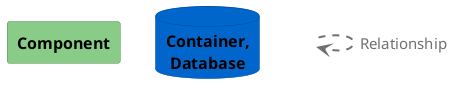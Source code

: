 @startuml
set separator none

skinparam {
  shadowing false
  arrowFontSize 15
  defaultTextAlignment center
  wrapWidth 100
  maxMessageSize 100
}
hide stereotype

skinparam rectangle<<_transparent>> {
  BorderColor transparent
  BackgroundColor transparent
  FontColor transparent
}

skinparam rectangle<<1>> {
  BackgroundColor #88cc88
  FontColor #000000
  BorderColor #5f8e5f
}
rectangle "==Component" <<1>>

skinparam database<<2>> {
  BackgroundColor #0066cc
  FontColor #000000
  BorderColor #00478e
}
database "==Container, Database" <<2>>

rectangle "." <<_transparent>> as 3
3 .[#707070,thickness=2].> 3 : "<color:#707070>Relationship"


@enduml
